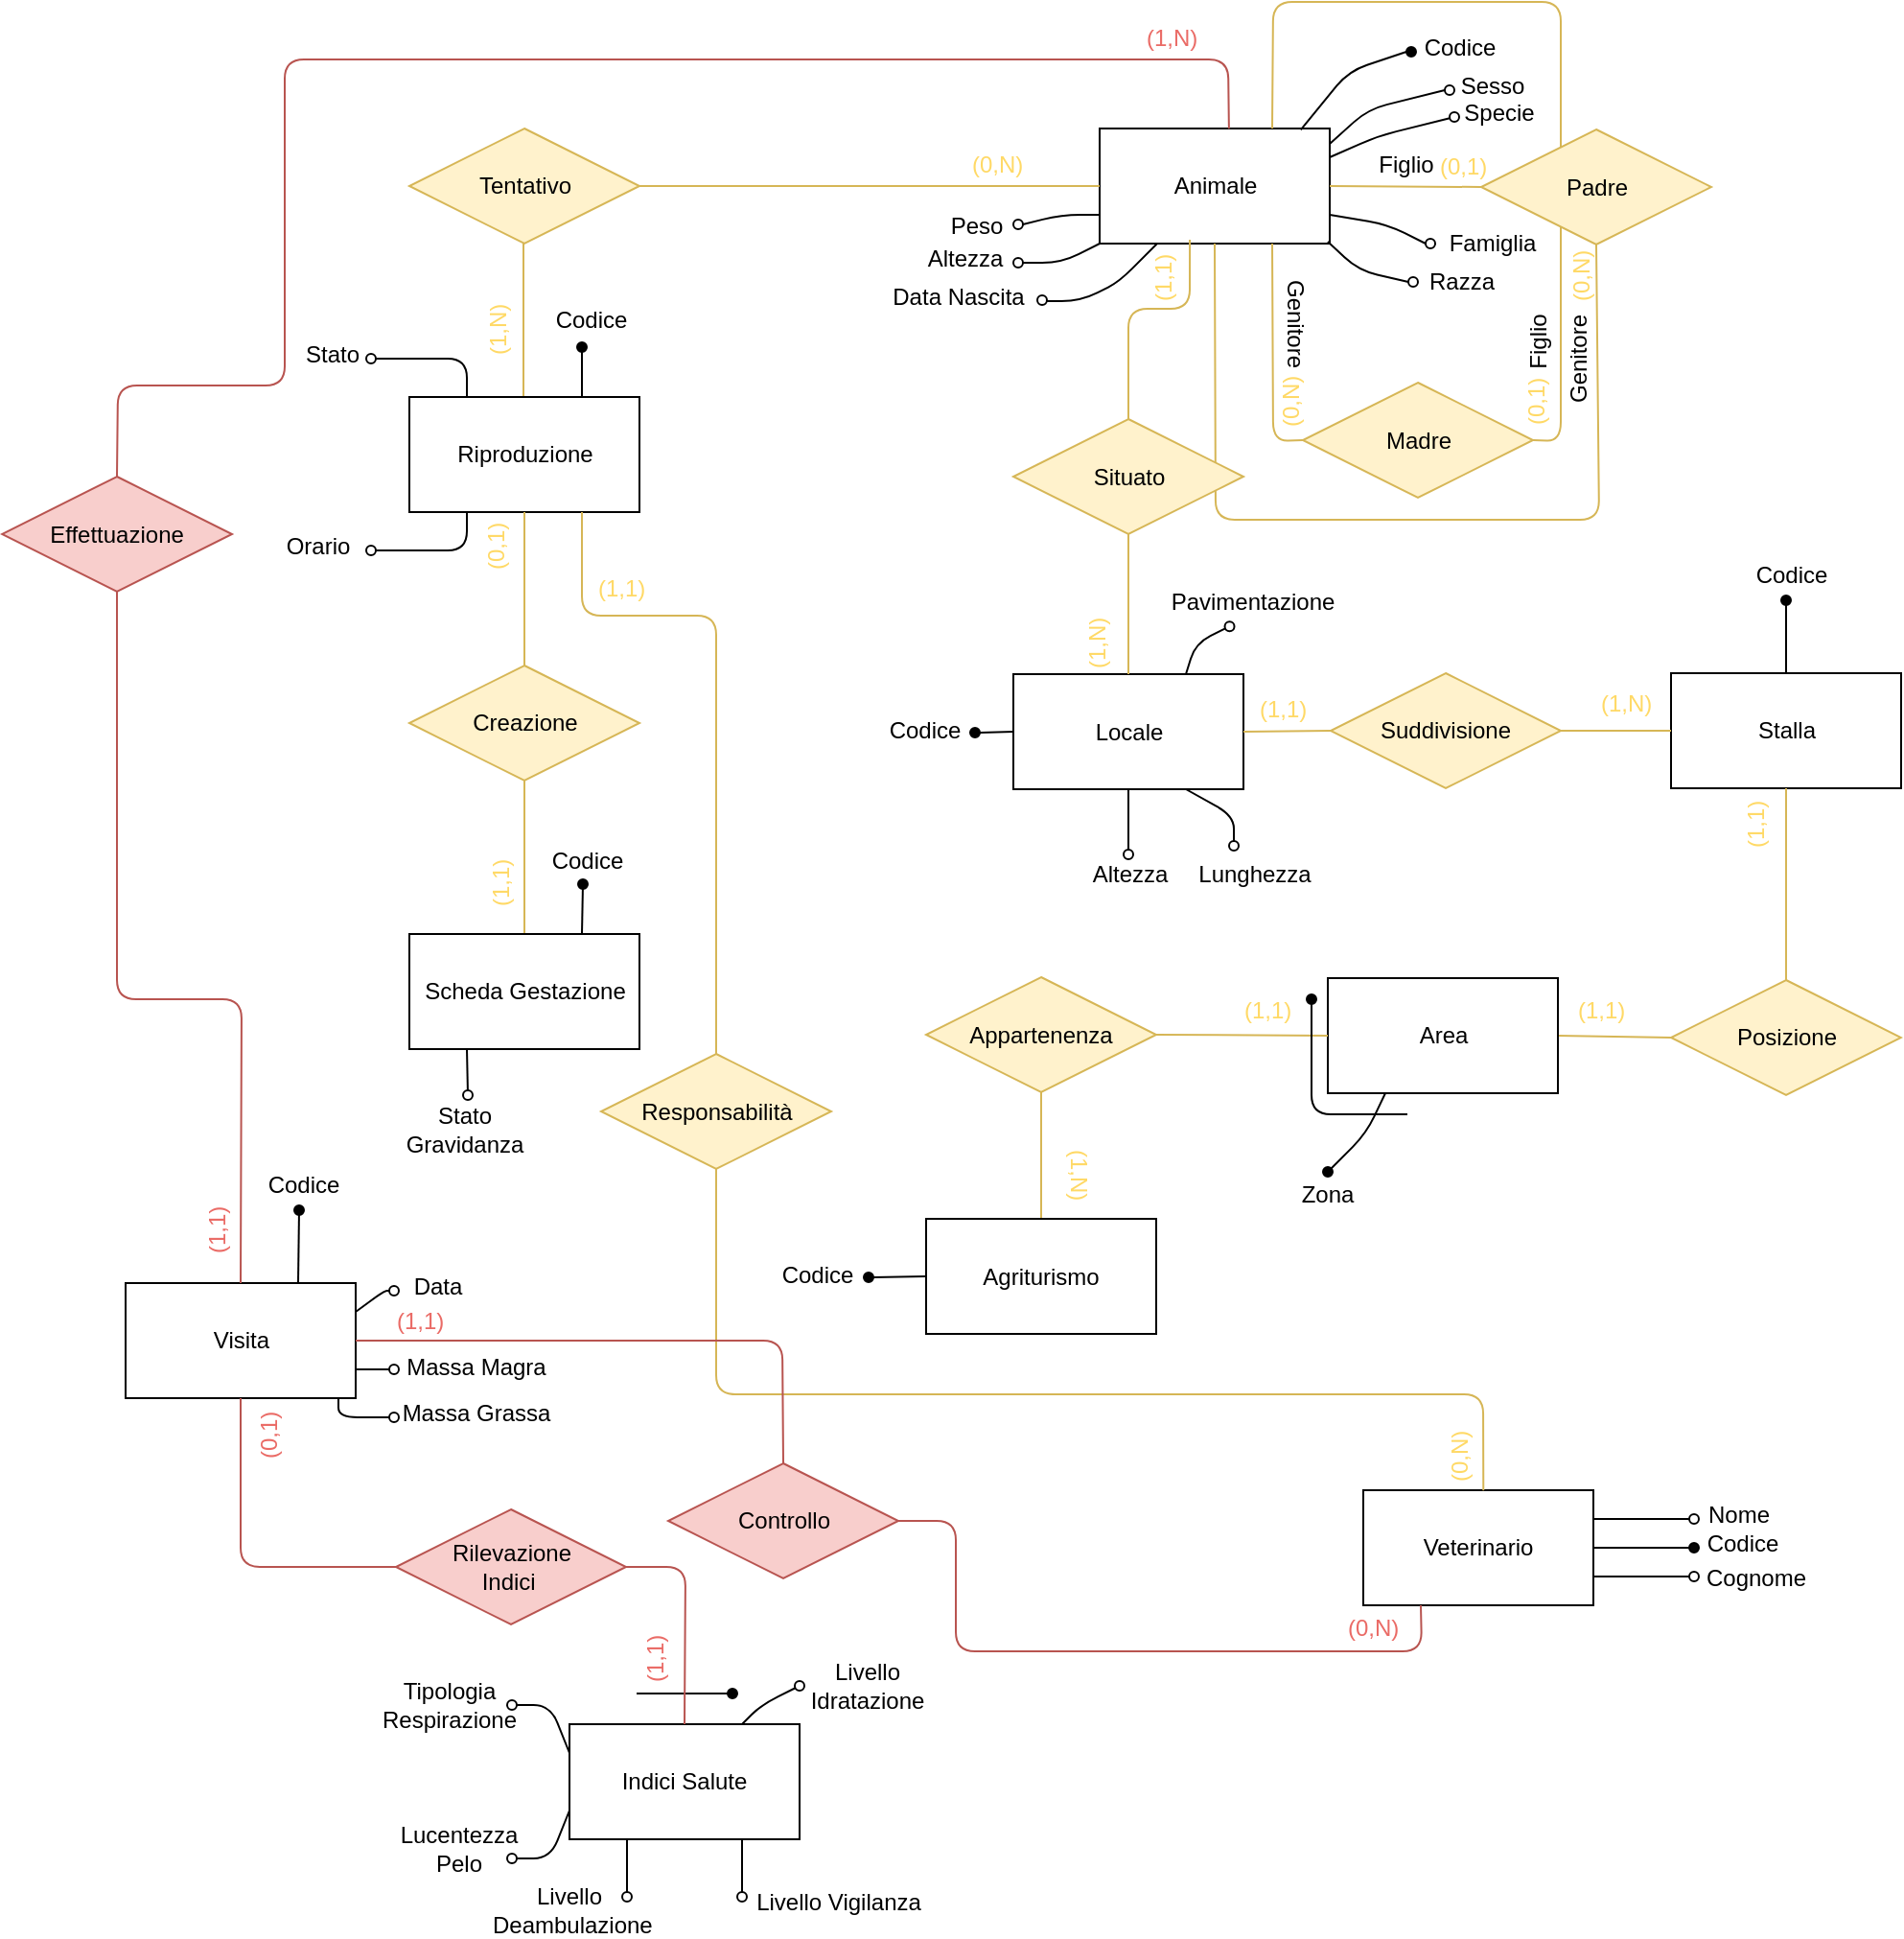 <mxfile version="12.1.0" type="device" pages="1"><diagram id="N286xA00aJkE12AmxvrS" name="Page-1"><mxGraphModel dx="689" dy="-242" grid="1" gridSize="10" guides="1" tooltips="1" connect="1" arrows="1" fold="1" page="1" pageScale="1" pageWidth="1654" pageHeight="1169" math="0" shadow="0"><root><mxCell id="0"/><mxCell id="1" parent="0"/><mxCell id="lcgIWPVXvWlQj9wDEpkj-25" value="&lt;font style=&quot;font-size: 12px&quot;&gt;Sesso&lt;/font&gt;" style="text;html=1;strokeColor=none;fillColor=none;align=center;verticalAlign=middle;whiteSpace=wrap;rounded=0;" parent="1" vertex="1"><mxGeometry x="1302" y="1234" width="45" height="20" as="geometry"/></mxCell><mxCell id="lcgIWPVXvWlQj9wDEpkj-40" value="&lt;font style=&quot;font-size: 12px&quot;&gt;Peso&lt;/font&gt;" style="text;html=1;strokeColor=none;fillColor=none;align=center;verticalAlign=middle;whiteSpace=wrap;rounded=0;" parent="1" vertex="1"><mxGeometry x="1032.5" y="1307" width="45" height="20" as="geometry"/></mxCell><mxCell id="Yu1iAKXQhkWqBQkgz5I7-1" value="Animale&lt;br&gt;" style="rounded=0;whiteSpace=wrap;html=1;" parent="1" vertex="1"><mxGeometry x="1119.5" y="1266" width="120" height="60" as="geometry"/></mxCell><mxCell id="Yu1iAKXQhkWqBQkgz5I7-13" value="" style="endArrow=none;html=1;exitX=0.392;exitY=0.967;exitDx=0;exitDy=0;fillColor=#fff2cc;strokeColor=#d6b656;entryX=0.5;entryY=0;entryDx=0;entryDy=0;exitPerimeter=0;" parent="1" source="Yu1iAKXQhkWqBQkgz5I7-1" target="Yu1iAKXQhkWqBQkgz5I7-25" edge="1"><mxGeometry width="50" height="50" relative="1" as="geometry"><mxPoint x="1239.5" y="1326" as="sourcePoint"/><mxPoint x="1319.5" y="1296" as="targetPoint"/><Array as="points"><mxPoint x="1166.5" y="1360"/><mxPoint x="1134.5" y="1360"/></Array></mxGeometry></mxCell><mxCell id="Yu1iAKXQhkWqBQkgz5I7-27" value="Locale" style="rounded=0;whiteSpace=wrap;html=1;" parent="1" vertex="1"><mxGeometry x="1074.5" y="1550.5" width="120" height="60" as="geometry"/></mxCell><mxCell id="Yu1iAKXQhkWqBQkgz5I7-79" value="" style="endArrow=none;html=1;entryX=0;entryY=0.5;entryDx=0;entryDy=0;fillColor=#fff2cc;strokeColor=#d6b656;" parent="1" target="Yu1iAKXQhkWqBQkgz5I7-1" edge="1"><mxGeometry width="50" height="50" relative="1" as="geometry"><mxPoint x="879.5" y="1296" as="sourcePoint"/><mxPoint x="1069.5" y="1266" as="targetPoint"/></mxGeometry></mxCell><mxCell id="Yu1iAKXQhkWqBQkgz5I7-80" value="Tentativo" style="rhombus;whiteSpace=wrap;html=1;strokeColor=#d6b656;fillColor=#fff2cc;" parent="1" vertex="1"><mxGeometry x="759.5" y="1266" width="120" height="60" as="geometry"/></mxCell><mxCell id="Yu1iAKXQhkWqBQkgz5I7-81" value="" style="endArrow=none;html=1;entryX=0.5;entryY=1;entryDx=0;entryDy=0;fillColor=#fff2cc;strokeColor=#d6b656;" parent="1" edge="1"><mxGeometry width="50" height="50" relative="1" as="geometry"><mxPoint x="819" y="1406" as="sourcePoint"/><mxPoint x="819" y="1326" as="targetPoint"/></mxGeometry></mxCell><mxCell id="Yu1iAKXQhkWqBQkgz5I7-82" value="Riproduzione" style="rounded=0;whiteSpace=wrap;html=1;" parent="1" vertex="1"><mxGeometry x="759.5" y="1406" width="120" height="60" as="geometry"/></mxCell><mxCell id="Yu1iAKXQhkWqBQkgz5I7-84" value="Creazione" style="rhombus;whiteSpace=wrap;html=1;strokeColor=#d6b656;fillColor=#fff2cc;" parent="1" vertex="1"><mxGeometry x="759.5" y="1546" width="120" height="60" as="geometry"/></mxCell><mxCell id="Yu1iAKXQhkWqBQkgz5I7-85" value="" style="endArrow=none;html=1;entryX=0.5;entryY=1;entryDx=0;entryDy=0;fillColor=#fff2cc;strokeColor=#d6b656;" parent="1" edge="1"><mxGeometry width="50" height="50" relative="1" as="geometry"><mxPoint x="819.5" y="1686" as="sourcePoint"/><mxPoint x="819.5" y="1606" as="targetPoint"/></mxGeometry></mxCell><mxCell id="Yu1iAKXQhkWqBQkgz5I7-86" value="Scheda Gestazione" style="rounded=0;whiteSpace=wrap;html=1;" parent="1" vertex="1"><mxGeometry x="759.5" y="1686" width="120" height="60" as="geometry"/></mxCell><mxCell id="Yu1iAKXQhkWqBQkgz5I7-117" value="Indici Salute" style="rounded=0;whiteSpace=wrap;html=1;" parent="1" vertex="1"><mxGeometry x="843" y="2098" width="120" height="60" as="geometry"/></mxCell><mxCell id="Yu1iAKXQhkWqBQkgz5I7-121" value="Visita" style="rounded=0;whiteSpace=wrap;html=1;" parent="1" vertex="1"><mxGeometry x="611.5" y="1868" width="120" height="60" as="geometry"/></mxCell><mxCell id="lcgIWPVXvWlQj9wDEpkj-18" value="" style="endArrow=none;html=1;exitX=0.874;exitY=0.011;exitDx=0;exitDy=0;exitPerimeter=0;" parent="1" source="Yu1iAKXQhkWqBQkgz5I7-1" edge="1"><mxGeometry width="50" height="50" relative="1" as="geometry"><mxPoint x="1219.5" y="1266" as="sourcePoint"/><mxPoint x="1279.5" y="1226" as="targetPoint"/><Array as="points"><mxPoint x="1249.5" y="1236"/></Array></mxGeometry></mxCell><mxCell id="lcgIWPVXvWlQj9wDEpkj-19" value="" style="ellipse;whiteSpace=wrap;html=1;aspect=fixed;fillColor=#000000;" parent="1" vertex="1"><mxGeometry x="1279.5" y="1223.5" width="5" height="5" as="geometry"/></mxCell><mxCell id="lcgIWPVXvWlQj9wDEpkj-20" value="&lt;font style=&quot;font-size: 12px&quot;&gt;Codice&lt;/font&gt;" style="text;html=1;strokeColor=none;fillColor=none;align=center;verticalAlign=middle;whiteSpace=wrap;rounded=0;" parent="1" vertex="1"><mxGeometry x="1284.5" y="1213.5" width="45" height="20" as="geometry"/></mxCell><mxCell id="lcgIWPVXvWlQj9wDEpkj-21" value="" style="endArrow=none;html=1;exitX=1;exitY=0.133;exitDx=0;exitDy=0;exitPerimeter=0;" parent="1" source="Yu1iAKXQhkWqBQkgz5I7-1" edge="1"><mxGeometry width="50" height="50" relative="1" as="geometry"><mxPoint x="1239.5" y="1286" as="sourcePoint"/><mxPoint x="1299.5" y="1246" as="targetPoint"/><Array as="points"><mxPoint x="1259.5" y="1256"/></Array></mxGeometry></mxCell><mxCell id="lcgIWPVXvWlQj9wDEpkj-22" value="" style="ellipse;whiteSpace=wrap;html=1;aspect=fixed;" parent="1" vertex="1"><mxGeometry x="1299.5" y="1243.5" width="5" height="5" as="geometry"/></mxCell><mxCell id="lcgIWPVXvWlQj9wDEpkj-26" value="" style="endArrow=none;html=1;exitX=1;exitY=0.75;exitDx=0;exitDy=0;" parent="1" source="Yu1iAKXQhkWqBQkgz5I7-1" edge="1"><mxGeometry width="50" height="50" relative="1" as="geometry"><mxPoint x="1239.5" y="1356" as="sourcePoint"/><mxPoint x="1289.5" y="1326" as="targetPoint"/><Array as="points"><mxPoint x="1269.5" y="1316"/></Array></mxGeometry></mxCell><mxCell id="lcgIWPVXvWlQj9wDEpkj-27" value="" style="ellipse;whiteSpace=wrap;html=1;aspect=fixed;" parent="1" vertex="1"><mxGeometry x="1289.5" y="1323.5" width="5" height="5" as="geometry"/></mxCell><mxCell id="lcgIWPVXvWlQj9wDEpkj-28" value="&lt;font style=&quot;font-size: 12px&quot;&gt;Famiglia&lt;/font&gt;" style="text;html=1;strokeColor=none;fillColor=none;align=center;verticalAlign=middle;whiteSpace=wrap;rounded=0;" parent="1" vertex="1"><mxGeometry x="1302" y="1316" width="45" height="20" as="geometry"/></mxCell><mxCell id="lcgIWPVXvWlQj9wDEpkj-29" value="" style="endArrow=none;html=1;exitX=0;exitY=0.5;exitDx=0;exitDy=0;" parent="1" source="omtuFhqRoq-IjV9SDQyE-6" edge="1"><mxGeometry width="50" height="50" relative="1" as="geometry"><mxPoint x="1283.0" y="1346" as="sourcePoint"/><mxPoint x="1238.5" y="1325" as="targetPoint"/><Array as="points"><mxPoint x="1254.5" y="1340"/></Array></mxGeometry></mxCell><mxCell id="lcgIWPVXvWlQj9wDEpkj-31" value="&lt;font style=&quot;font-size: 12px&quot;&gt;Razza&lt;/font&gt;" style="text;html=1;strokeColor=none;fillColor=none;align=center;verticalAlign=middle;whiteSpace=wrap;rounded=0;" parent="1" vertex="1"><mxGeometry x="1285.5" y="1335.5" width="45" height="20" as="geometry"/></mxCell><mxCell id="lcgIWPVXvWlQj9wDEpkj-32" value="" style="endArrow=none;html=1;entryX=0.25;entryY=1;entryDx=0;entryDy=0;" parent="1" target="Yu1iAKXQhkWqBQkgz5I7-1" edge="1"><mxGeometry width="50" height="50" relative="1" as="geometry"><mxPoint x="1089.5" y="1356" as="sourcePoint"/><mxPoint x="1159.5" y="1326" as="targetPoint"/><Array as="points"><mxPoint x="1109.5" y="1356"/><mxPoint x="1129.5" y="1346"/></Array></mxGeometry></mxCell><mxCell id="lcgIWPVXvWlQj9wDEpkj-33" value="" style="ellipse;whiteSpace=wrap;html=1;aspect=fixed;" parent="1" vertex="1"><mxGeometry x="1087.0" y="1353" width="5" height="5" as="geometry"/></mxCell><mxCell id="lcgIWPVXvWlQj9wDEpkj-34" value="&lt;font style=&quot;font-size: 12px&quot;&gt;Data Nascita&lt;/font&gt;" style="text;html=1;strokeColor=none;fillColor=none;align=center;verticalAlign=middle;whiteSpace=wrap;rounded=0;" parent="1" vertex="1"><mxGeometry x="1006.5" y="1344" width="78" height="20" as="geometry"/></mxCell><mxCell id="lcgIWPVXvWlQj9wDEpkj-35" value="" style="endArrow=none;html=1;" parent="1" target="Yu1iAKXQhkWqBQkgz5I7-1" edge="1"><mxGeometry width="50" height="50" relative="1" as="geometry"><mxPoint x="1079.5" y="1336" as="sourcePoint"/><mxPoint x="1139.5" y="1306" as="targetPoint"/><Array as="points"><mxPoint x="1099.5" y="1336"/></Array></mxGeometry></mxCell><mxCell id="lcgIWPVXvWlQj9wDEpkj-36" value="" style="ellipse;whiteSpace=wrap;html=1;aspect=fixed;" parent="1" vertex="1"><mxGeometry x="1074.5" y="1333.5" width="5" height="5" as="geometry"/></mxCell><mxCell id="lcgIWPVXvWlQj9wDEpkj-37" value="&lt;font style=&quot;font-size: 12px&quot;&gt;Altezza&lt;/font&gt;" style="text;html=1;strokeColor=none;fillColor=none;align=center;verticalAlign=middle;whiteSpace=wrap;rounded=0;" parent="1" vertex="1"><mxGeometry x="1027" y="1323.5" width="45" height="20" as="geometry"/></mxCell><mxCell id="lcgIWPVXvWlQj9wDEpkj-38" value="" style="endArrow=none;html=1;entryX=0;entryY=0.75;entryDx=0;entryDy=0;" parent="1" target="Yu1iAKXQhkWqBQkgz5I7-1" edge="1"><mxGeometry width="50" height="50" relative="1" as="geometry"><mxPoint x="1079.5" y="1316" as="sourcePoint"/><mxPoint x="1139.5" y="1306" as="targetPoint"/><Array as="points"><mxPoint x="1099.5" y="1311"/></Array></mxGeometry></mxCell><mxCell id="lcgIWPVXvWlQj9wDEpkj-39" value="" style="ellipse;whiteSpace=wrap;html=1;aspect=fixed;" parent="1" vertex="1"><mxGeometry x="1074.5" y="1313.5" width="5" height="5" as="geometry"/></mxCell><mxCell id="lcgIWPVXvWlQj9wDEpkj-97" value="&lt;font style=&quot;font-size: 12px&quot;&gt;Lunghezza&lt;/font&gt;" style="text;html=1;strokeColor=none;fillColor=none;align=center;verticalAlign=middle;whiteSpace=wrap;rounded=0;" parent="1" vertex="1"><mxGeometry x="1177.5" y="1644.5" width="45" height="20" as="geometry"/></mxCell><mxCell id="lcgIWPVXvWlQj9wDEpkj-100" value="&lt;font style=&quot;font-size: 12px&quot;&gt;Altezza&lt;/font&gt;" style="text;html=1;strokeColor=none;fillColor=none;align=center;verticalAlign=middle;whiteSpace=wrap;rounded=0;" parent="1" vertex="1"><mxGeometry x="1112.5" y="1645" width="45" height="20" as="geometry"/></mxCell><mxCell id="lcgIWPVXvWlQj9wDEpkj-105" value="&lt;font style=&quot;font-size: 12px&quot;&gt;Pavimentazione&lt;/font&gt;" style="text;html=1;strokeColor=none;fillColor=none;align=center;verticalAlign=middle;whiteSpace=wrap;rounded=0;" parent="1" vertex="1"><mxGeometry x="1177" y="1502.5" width="45" height="20" as="geometry"/></mxCell><mxCell id="lcgIWPVXvWlQj9wDEpkj-226" value="Veterinario" style="rounded=0;whiteSpace=wrap;html=1;fillColor=#ffffff;" parent="1" vertex="1"><mxGeometry x="1257" y="1976" width="120" height="60" as="geometry"/></mxCell><mxCell id="lcgIWPVXvWlQj9wDEpkj-235" value="" style="endArrow=none;html=1;exitX=0.75;exitY=0;exitDx=0;exitDy=0;" parent="1" source="Yu1iAKXQhkWqBQkgz5I7-82" target="3BXlwew8rNWRmBZdCPEx-1" edge="1"><mxGeometry width="50" height="50" relative="1" as="geometry"><mxPoint x="889.5" y="1566" as="sourcePoint"/><mxPoint x="849.5" y="1380" as="targetPoint"/><Array as="points"/></mxGeometry></mxCell><mxCell id="lcgIWPVXvWlQj9wDEpkj-238" value="&lt;font style=&quot;font-size: 12px&quot;&gt;Codice&lt;/font&gt;" style="text;html=1;strokeColor=none;fillColor=none;align=center;verticalAlign=middle;whiteSpace=wrap;rounded=0;" parent="1" vertex="1"><mxGeometry x="832" y="1356" width="45" height="20" as="geometry"/></mxCell><mxCell id="lcgIWPVXvWlQj9wDEpkj-240" value="" style="endArrow=none;html=1;exitX=0.25;exitY=0;exitDx=0;exitDy=0;" parent="1" source="Yu1iAKXQhkWqBQkgz5I7-82" target="lcgIWPVXvWlQj9wDEpkj-241" edge="1"><mxGeometry width="50" height="50" relative="1" as="geometry"><mxPoint x="749.5" y="1396" as="sourcePoint"/><mxPoint x="739.5" y="1386" as="targetPoint"/><Array as="points"><mxPoint x="789.5" y="1386"/></Array></mxGeometry></mxCell><mxCell id="lcgIWPVXvWlQj9wDEpkj-241" value="" style="ellipse;whiteSpace=wrap;html=1;aspect=fixed;fillColor=#ffffff;" parent="1" vertex="1"><mxGeometry x="737" y="1383.5" width="5" height="5" as="geometry"/></mxCell><mxCell id="lcgIWPVXvWlQj9wDEpkj-242" value="&lt;font style=&quot;font-size: 12px&quot;&gt;Stato&lt;/font&gt;" style="text;html=1;strokeColor=none;fillColor=none;align=center;verticalAlign=middle;whiteSpace=wrap;rounded=0;" parent="1" vertex="1"><mxGeometry x="697" y="1374" width="45" height="20" as="geometry"/></mxCell><mxCell id="lcgIWPVXvWlQj9wDEpkj-248" value="" style="endArrow=none;html=1;entryX=0.75;entryY=1;entryDx=0;entryDy=0;" parent="1" source="lcgIWPVXvWlQj9wDEpkj-249" target="Yu1iAKXQhkWqBQkgz5I7-117" edge="1"><mxGeometry width="50" height="50" relative="1" as="geometry"><mxPoint x="933" y="2188" as="sourcePoint"/><mxPoint x="963" y="2178" as="targetPoint"/></mxGeometry></mxCell><mxCell id="lcgIWPVXvWlQj9wDEpkj-249" value="" style="ellipse;whiteSpace=wrap;html=1;aspect=fixed;fillColor=#ffffff;" parent="1" vertex="1"><mxGeometry x="930.5" y="2185.5" width="5" height="5" as="geometry"/></mxCell><mxCell id="lcgIWPVXvWlQj9wDEpkj-250" value="&lt;font style=&quot;font-size: 12px&quot;&gt;Livello Vigilanza&lt;/font&gt;" style="text;html=1;strokeColor=none;fillColor=none;align=center;verticalAlign=middle;whiteSpace=wrap;rounded=0;" parent="1" vertex="1"><mxGeometry x="937" y="2180.5" width="93" height="20" as="geometry"/></mxCell><mxCell id="lcgIWPVXvWlQj9wDEpkj-251" value="" style="endArrow=none;html=1;entryX=0.25;entryY=1;entryDx=0;entryDy=0;" parent="1" source="lcgIWPVXvWlQj9wDEpkj-252" target="Yu1iAKXQhkWqBQkgz5I7-117" edge="1"><mxGeometry width="50" height="50" relative="1" as="geometry"><mxPoint x="873" y="2188" as="sourcePoint"/><mxPoint x="903" y="2158" as="targetPoint"/></mxGeometry></mxCell><mxCell id="lcgIWPVXvWlQj9wDEpkj-252" value="" style="ellipse;whiteSpace=wrap;html=1;aspect=fixed;fillColor=#ffffff;" parent="1" vertex="1"><mxGeometry x="870.5" y="2185.5" width="5" height="5" as="geometry"/></mxCell><mxCell id="lcgIWPVXvWlQj9wDEpkj-253" value="&lt;font style=&quot;font-size: 12px&quot;&gt;Livello&lt;br&gt;&amp;nbsp;Deambulazione&lt;/font&gt;" style="text;html=1;strokeColor=none;fillColor=none;align=center;verticalAlign=middle;whiteSpace=wrap;rounded=0;" parent="1" vertex="1"><mxGeometry x="778" y="2184.5" width="130" height="20" as="geometry"/></mxCell><mxCell id="lcgIWPVXvWlQj9wDEpkj-254" value="" style="endArrow=none;html=1;entryX=0;entryY=0.75;entryDx=0;entryDy=0;" parent="1" source="lcgIWPVXvWlQj9wDEpkj-256" target="Yu1iAKXQhkWqBQkgz5I7-117" edge="1"><mxGeometry width="50" height="50" relative="1" as="geometry"><mxPoint x="813" y="2168" as="sourcePoint"/><mxPoint x="823" y="2158" as="targetPoint"/><Array as="points"><mxPoint x="833" y="2168"/></Array></mxGeometry></mxCell><mxCell id="lcgIWPVXvWlQj9wDEpkj-255" value="&lt;font style=&quot;font-size: 12px&quot;&gt;Lucentezza Pelo&lt;/font&gt;" style="text;html=1;strokeColor=none;fillColor=none;align=center;verticalAlign=middle;whiteSpace=wrap;rounded=0;" parent="1" vertex="1"><mxGeometry x="763" y="2153" width="45" height="20" as="geometry"/></mxCell><mxCell id="lcgIWPVXvWlQj9wDEpkj-256" value="" style="ellipse;whiteSpace=wrap;html=1;aspect=fixed;fillColor=#ffffff;" parent="1" vertex="1"><mxGeometry x="810.5" y="2165.5" width="5" height="5" as="geometry"/></mxCell><mxCell id="lcgIWPVXvWlQj9wDEpkj-257" value="" style="endArrow=none;html=1;exitX=0;exitY=0.25;exitDx=0;exitDy=0;" parent="1" source="Yu1iAKXQhkWqBQkgz5I7-117" target="lcgIWPVXvWlQj9wDEpkj-258" edge="1"><mxGeometry width="50" height="50" relative="1" as="geometry"><mxPoint x="853" y="2108" as="sourcePoint"/><mxPoint x="813" y="2088" as="targetPoint"/><Array as="points"><mxPoint x="833" y="2088"/></Array></mxGeometry></mxCell><mxCell id="lcgIWPVXvWlQj9wDEpkj-258" value="" style="ellipse;whiteSpace=wrap;html=1;aspect=fixed;fillColor=#ffffff;" parent="1" vertex="1"><mxGeometry x="810.5" y="2085.5" width="5" height="5" as="geometry"/></mxCell><mxCell id="lcgIWPVXvWlQj9wDEpkj-259" value="&lt;font style=&quot;font-size: 12px&quot;&gt;Tipologia Respirazione&lt;/font&gt;" style="text;html=1;strokeColor=none;fillColor=none;align=center;verticalAlign=middle;whiteSpace=wrap;rounded=0;" parent="1" vertex="1"><mxGeometry x="758" y="2078" width="45" height="20" as="geometry"/></mxCell><mxCell id="lcgIWPVXvWlQj9wDEpkj-260" value="" style="endArrow=none;html=1;exitX=0.75;exitY=0;exitDx=0;exitDy=0;" parent="1" source="Yu1iAKXQhkWqBQkgz5I7-117" target="lcgIWPVXvWlQj9wDEpkj-261" edge="1"><mxGeometry width="50" height="50" relative="1" as="geometry"><mxPoint x="933" y="2098" as="sourcePoint"/><mxPoint x="963" y="2078" as="targetPoint"/><Array as="points"><mxPoint x="943" y="2088"/></Array></mxGeometry></mxCell><mxCell id="lcgIWPVXvWlQj9wDEpkj-261" value="" style="ellipse;whiteSpace=wrap;html=1;aspect=fixed;fillColor=#ffffff;" parent="1" vertex="1"><mxGeometry x="960.5" y="2075.5" width="5" height="5" as="geometry"/></mxCell><mxCell id="lcgIWPVXvWlQj9wDEpkj-262" value="&lt;font style=&quot;font-size: 12px&quot;&gt;Livello Idratazione&lt;/font&gt;" style="text;html=1;strokeColor=none;fillColor=none;align=center;verticalAlign=middle;whiteSpace=wrap;rounded=0;" parent="1" vertex="1"><mxGeometry x="975.5" y="2068" width="45" height="20" as="geometry"/></mxCell><mxCell id="Jm9o6r41oGmRNSxybvqg-266" value="" style="endArrow=none;html=1;exitX=1;exitY=0.75;exitDx=0;exitDy=0;" parent="1" source="Yu1iAKXQhkWqBQkgz5I7-121" target="Jm9o6r41oGmRNSxybvqg-270" edge="1"><mxGeometry width="50" height="50" relative="1" as="geometry"><mxPoint x="731.5" y="1958" as="sourcePoint"/><mxPoint x="751.5" y="1913" as="targetPoint"/></mxGeometry></mxCell><mxCell id="Jm9o6r41oGmRNSxybvqg-267" value="" style="endArrow=none;html=1;" parent="1" target="Jm9o6r41oGmRNSxybvqg-271" edge="1"><mxGeometry width="50" height="50" relative="1" as="geometry"><mxPoint x="722.5" y="1928" as="sourcePoint"/><mxPoint x="751.5" y="1938" as="targetPoint"/><Array as="points"><mxPoint x="722.5" y="1938"/></Array></mxGeometry></mxCell><mxCell id="Jm9o6r41oGmRNSxybvqg-270" value="" style="ellipse;whiteSpace=wrap;html=1;aspect=fixed;fillColor=none;" parent="1" vertex="1"><mxGeometry x="749" y="1910.5" width="5" height="5" as="geometry"/></mxCell><mxCell id="Jm9o6r41oGmRNSxybvqg-271" value="" style="ellipse;whiteSpace=wrap;html=1;aspect=fixed;fillColor=none;" parent="1" vertex="1"><mxGeometry x="749" y="1935.5" width="5" height="5" as="geometry"/></mxCell><mxCell id="Jm9o6r41oGmRNSxybvqg-272" value="Massa Magra" style="text;html=1;strokeColor=none;fillColor=none;align=center;verticalAlign=middle;whiteSpace=wrap;rounded=0;" parent="1" vertex="1"><mxGeometry x="756.5" y="1902" width="75" height="19" as="geometry"/></mxCell><mxCell id="Jm9o6r41oGmRNSxybvqg-273" value="Massa Grassa" style="text;html=1;strokeColor=none;fillColor=none;align=center;verticalAlign=middle;whiteSpace=wrap;rounded=0;" parent="1" vertex="1"><mxGeometry x="751" y="1925.5" width="87" height="20" as="geometry"/></mxCell><mxCell id="lZLJIxHPjuC8n5wMZLHl-8" value="(1,N)" style="text;html=1;resizable=0;points=[];autosize=1;align=left;verticalAlign=top;spacingTop=-4;rotation=-90;fontColor=#FFD966;" parent="1" vertex="1"><mxGeometry x="1098.5" y="1520" width="40" height="20" as="geometry"/></mxCell><mxCell id="lZLJIxHPjuC8n5wMZLHl-18" value="(1,1)" style="text;html=1;resizable=0;points=[];autosize=1;align=left;verticalAlign=top;spacingTop=-4;fontColor=#FFD966;rotation=-90;" parent="1" vertex="1"><mxGeometry x="1133" y="1328" width="40" height="20" as="geometry"/></mxCell><mxCell id="lZLJIxHPjuC8n5wMZLHl-28" value="" style="endArrow=none;html=1;exitX=1;exitY=0.5;exitDx=0;exitDy=0;" parent="1" source="lcgIWPVXvWlQj9wDEpkj-226" target="lZLJIxHPjuC8n5wMZLHl-29" edge="1"><mxGeometry width="50" height="50" relative="1" as="geometry"><mxPoint x="1379.5" y="2026" as="sourcePoint"/><mxPoint x="1429.5" y="2006" as="targetPoint"/></mxGeometry></mxCell><mxCell id="lZLJIxHPjuC8n5wMZLHl-29" value="" style="ellipse;whiteSpace=wrap;html=1;aspect=fixed;fillColor=#080808;" parent="1" vertex="1"><mxGeometry x="1427" y="2003.5" width="5" height="5" as="geometry"/></mxCell><mxCell id="lZLJIxHPjuC8n5wMZLHl-30" value="Codice" style="text;html=1;strokeColor=none;fillColor=none;align=center;verticalAlign=middle;whiteSpace=wrap;rounded=0;" parent="1" vertex="1"><mxGeometry x="1434.5" y="1994" width="40" height="20" as="geometry"/></mxCell><mxCell id="lZLJIxHPjuC8n5wMZLHl-31" value="" style="endArrow=none;html=1;entryX=0.75;entryY=1;entryDx=0;entryDy=0;exitX=0.522;exitY=0.002;exitDx=0;exitDy=0;exitPerimeter=0;shadow=0;fillColor=#fff2cc;strokeColor=#d6b656;" parent="1" source="lcgIWPVXvWlQj9wDEpkj-226" target="Yu1iAKXQhkWqBQkgz5I7-82" edge="1"><mxGeometry width="50" height="50" relative="1" as="geometry"><mxPoint x="849.5" y="1516" as="sourcePoint"/><mxPoint x="899.5" y="1466" as="targetPoint"/><Array as="points"><mxPoint x="1319.5" y="1926"/><mxPoint x="919.5" y="1926"/><mxPoint x="919.5" y="1520"/><mxPoint x="849.5" y="1520"/></Array></mxGeometry></mxCell><mxCell id="lZLJIxHPjuC8n5wMZLHl-34" value="Responsabilità" style="rhombus;whiteSpace=wrap;html=1;strokeColor=#d6b656;fillColor=#fff2cc;" parent="1" vertex="1"><mxGeometry x="859.5" y="1748.5" width="120" height="60" as="geometry"/></mxCell><mxCell id="lZLJIxHPjuC8n5wMZLHl-35" value="(1,1)" style="text;html=1;resizable=0;points=[];autosize=1;align=left;verticalAlign=top;spacingTop=-4;fontColor=#FFD966;" parent="1" vertex="1"><mxGeometry x="856" y="1496" width="40" height="20" as="geometry"/></mxCell><mxCell id="lZLJIxHPjuC8n5wMZLHl-36" value="(0,N)" style="text;html=1;resizable=0;points=[];autosize=1;align=left;verticalAlign=top;spacingTop=-4;rotation=-90;fontColor=#FFD966;" parent="1" vertex="1"><mxGeometry x="1287" y="1943.5" width="40" height="20" as="geometry"/></mxCell><mxCell id="lZLJIxHPjuC8n5wMZLHl-37" value="" style="endArrow=none;html=1;shadow=0;entryX=0.25;entryY=1;entryDx=0;entryDy=0;" parent="1" source="lZLJIxHPjuC8n5wMZLHl-38" target="Yu1iAKXQhkWqBQkgz5I7-82" edge="1"><mxGeometry width="50" height="50" relative="1" as="geometry"><mxPoint x="739.5" y="1486" as="sourcePoint"/><mxPoint x="779.5" y="1476" as="targetPoint"/><Array as="points"><mxPoint x="789.5" y="1486"/></Array></mxGeometry></mxCell><mxCell id="lZLJIxHPjuC8n5wMZLHl-38" value="" style="ellipse;whiteSpace=wrap;html=1;aspect=fixed;fillColor=#FFFFFF;" parent="1" vertex="1"><mxGeometry x="737" y="1483.5" width="5" height="5" as="geometry"/></mxCell><mxCell id="lZLJIxHPjuC8n5wMZLHl-39" value="Orario" style="text;html=1;strokeColor=none;fillColor=none;align=center;verticalAlign=middle;whiteSpace=wrap;rounded=0;" parent="1" vertex="1"><mxGeometry x="691.5" y="1474" width="40" height="20" as="geometry"/></mxCell><mxCell id="lZLJIxHPjuC8n5wMZLHl-41" value="(0,1)" style="text;html=1;resizable=0;points=[];autosize=1;align=left;verticalAlign=top;spacingTop=-4;rotation=-90;fontColor=#FFD966;" parent="1" vertex="1"><mxGeometry x="784.5" y="1468.5" width="40" height="20" as="geometry"/></mxCell><mxCell id="lZLJIxHPjuC8n5wMZLHl-42" value="(1,1)" style="text;html=1;resizable=0;points=[];autosize=1;align=left;verticalAlign=top;spacingTop=-4;rotation=-90;fontColor=#FFD966;" parent="1" vertex="1"><mxGeometry x="787" y="1643.5" width="40" height="20" as="geometry"/></mxCell><mxCell id="lZLJIxHPjuC8n5wMZLHl-49" value="" style="endArrow=none;html=1;shadow=0;entryX=0.75;entryY=0;entryDx=0;entryDy=0;" parent="1" source="TTOHtm4p72OMW3x5unoR-2" edge="1" target="Yu1iAKXQhkWqBQkgz5I7-86"><mxGeometry width="50" height="50" relative="1" as="geometry"><mxPoint x="850" y="1660" as="sourcePoint"/><mxPoint x="844.5" y="1676" as="targetPoint"/><Array as="points"/></mxGeometry></mxCell><mxCell id="lZLJIxHPjuC8n5wMZLHl-79" value="" style="endArrow=none;html=1;shadow=0;fillColor=#f8cecc;strokeColor=#b85450;entryX=1;entryY=0.5;entryDx=0;entryDy=0;exitX=0.25;exitY=1;exitDx=0;exitDy=0;" parent="1" source="lcgIWPVXvWlQj9wDEpkj-226" target="lZLJIxHPjuC8n5wMZLHl-80" edge="1"><mxGeometry width="50" height="50" relative="1" as="geometry"><mxPoint x="1274.5" y="2060" as="sourcePoint"/><mxPoint x="884.5" y="2021" as="targetPoint"/><Array as="points"><mxPoint x="1287.5" y="2060"/><mxPoint x="1044.5" y="2060"/><mxPoint x="1044.5" y="1992"/></Array></mxGeometry></mxCell><mxCell id="lZLJIxHPjuC8n5wMZLHl-80" value="Controllo" style="rhombus;whiteSpace=wrap;html=1;strokeColor=#b85450;fillColor=#f8cecc;" parent="1" vertex="1"><mxGeometry x="894.5" y="1962" width="120" height="60" as="geometry"/></mxCell><mxCell id="lZLJIxHPjuC8n5wMZLHl-81" value="&lt;font color=&quot;#ea6b66&quot;&gt;(0,N)&lt;/font&gt;" style="text;html=1;resizable=0;points=[];autosize=1;align=left;verticalAlign=top;spacingTop=-4;fontColor=#FFD966;" parent="1" vertex="1"><mxGeometry x="1247" y="2038" width="40" height="20" as="geometry"/></mxCell><mxCell id="lZLJIxHPjuC8n5wMZLHl-115" value="" style="endArrow=none;html=1;shadow=0;exitX=1;exitY=0.75;exitDx=0;exitDy=0;" parent="1" source="lcgIWPVXvWlQj9wDEpkj-226" target="lZLJIxHPjuC8n5wMZLHl-116" edge="1"><mxGeometry width="50" height="50" relative="1" as="geometry"><mxPoint x="1399.5" y="2066" as="sourcePoint"/><mxPoint x="1429.5" y="2021" as="targetPoint"/></mxGeometry></mxCell><mxCell id="lZLJIxHPjuC8n5wMZLHl-116" value="" style="ellipse;whiteSpace=wrap;html=1;aspect=fixed;fillColor=#FFFFFF;" parent="1" vertex="1"><mxGeometry x="1427" y="2018.5" width="5" height="5" as="geometry"/></mxCell><mxCell id="lZLJIxHPjuC8n5wMZLHl-117" value="" style="endArrow=none;html=1;shadow=0;exitX=1;exitY=0.25;exitDx=0;exitDy=0;" parent="1" source="lcgIWPVXvWlQj9wDEpkj-226" target="lZLJIxHPjuC8n5wMZLHl-118" edge="1"><mxGeometry width="50" height="50" relative="1" as="geometry"><mxPoint x="1399.5" y="1996" as="sourcePoint"/><mxPoint x="1429.5" y="1991" as="targetPoint"/></mxGeometry></mxCell><mxCell id="lZLJIxHPjuC8n5wMZLHl-118" value="" style="ellipse;whiteSpace=wrap;html=1;aspect=fixed;fillColor=#FFFFFF;" parent="1" vertex="1"><mxGeometry x="1427" y="1988.5" width="5" height="5" as="geometry"/></mxCell><mxCell id="lZLJIxHPjuC8n5wMZLHl-119" value="Nome" style="text;html=1;strokeColor=none;fillColor=none;align=center;verticalAlign=middle;whiteSpace=wrap;rounded=0;" parent="1" vertex="1"><mxGeometry x="1432.5" y="1978.5" width="40" height="20" as="geometry"/></mxCell><mxCell id="lZLJIxHPjuC8n5wMZLHl-120" value="Cognome" style="text;html=1;strokeColor=none;fillColor=none;align=center;verticalAlign=middle;whiteSpace=wrap;rounded=0;" parent="1" vertex="1"><mxGeometry x="1441.5" y="2012" width="40" height="20" as="geometry"/></mxCell><mxCell id="yNUDIn1CMJoVuC1vM4s3-59" value="(1,1)" style="text;html=1;resizable=0;points=[];autosize=1;align=left;verticalAlign=top;spacingTop=-4;fontColor=#EA6B66;rotation=-90;" parent="1" vertex="1"><mxGeometry x="868" y="2048" width="40" height="20" as="geometry"/></mxCell><mxCell id="omtuFhqRoq-IjV9SDQyE-6" value="" style="ellipse;whiteSpace=wrap;html=1;aspect=fixed;" parent="1" vertex="1"><mxGeometry x="1280.5" y="1343.5" width="5" height="5" as="geometry"/></mxCell><mxCell id="JzuWFVAyy9Z4bs7OOG_I-1" value="Rilevazione&lt;br&gt;Indici&amp;nbsp;" style="rhombus;whiteSpace=wrap;html=1;fillColor=#f8cecc;strokeColor=#b85450;" parent="1" vertex="1"><mxGeometry x="752.5" y="1986" width="120" height="60" as="geometry"/></mxCell><mxCell id="vs4maBZ8G91ySKU5T5zI-7" value="" style="endArrow=none;html=1;fontColor=#FFE599;" parent="1" edge="1"><mxGeometry width="50" height="50" relative="1" as="geometry"><mxPoint x="727.268" y="1861.232" as="sourcePoint"/><mxPoint x="726.5" y="1862" as="targetPoint"/></mxGeometry></mxCell><mxCell id="F0x9JlqKPNzdVyH3BNtC-2" value="(0,1)" style="text;html=1;resizable=0;points=[];autosize=1;align=left;verticalAlign=top;spacingTop=-4;fontColor=#EA6B66;rotation=-90;" parent="1" vertex="1"><mxGeometry x="666.5" y="1932" width="40" height="20" as="geometry"/></mxCell><mxCell id="zom-mO-vnvJxJidYGtsn-19" value="" style="endArrow=none;html=1;exitX=1;exitY=0.25;exitDx=0;exitDy=0;" parent="1" source="Yu1iAKXQhkWqBQkgz5I7-121" target="TTOHtm4p72OMW3x5unoR-4" edge="1"><mxGeometry width="50" height="50" relative="1" as="geometry"><mxPoint x="766.5" y="2002" as="sourcePoint"/><mxPoint x="751.5" y="1872" as="targetPoint"/><Array as="points"><mxPoint x="746.5" y="1872"/></Array></mxGeometry></mxCell><mxCell id="zom-mO-vnvJxJidYGtsn-21" value="&lt;font style=&quot;font-size: 12px&quot;&gt;Data&lt;/font&gt;" style="text;html=1;strokeColor=none;fillColor=none;align=center;verticalAlign=middle;whiteSpace=wrap;rounded=0;" parent="1" vertex="1"><mxGeometry x="752" y="1859.5" width="45" height="20" as="geometry"/></mxCell><mxCell id="zom-mO-vnvJxJidYGtsn-26" value="" style="endArrow=none;html=1;entryX=0.75;entryY=1;entryDx=0;entryDy=0;" parent="1" source="ys6saGCv-fsRy2vQqjfo-3" target="Yu1iAKXQhkWqBQkgz5I7-27" edge="1"><mxGeometry width="50" height="50" relative="1" as="geometry"><mxPoint x="1189.5" y="1640" as="sourcePoint"/><mxPoint x="1269.5" y="1634.5" as="targetPoint"/><Array as="points"><mxPoint x="1189.5" y="1624.5"/></Array></mxGeometry></mxCell><mxCell id="zom-mO-vnvJxJidYGtsn-29" value="" style="endArrow=none;html=1;entryX=0.5;entryY=1;entryDx=0;entryDy=0;" parent="1" source="zom-mO-vnvJxJidYGtsn-31" target="Yu1iAKXQhkWqBQkgz5I7-27" edge="1"><mxGeometry width="50" height="50" relative="1" as="geometry"><mxPoint x="1134.5" y="1644.5" as="sourcePoint"/><mxPoint x="1149.5" y="1624.5" as="targetPoint"/></mxGeometry></mxCell><mxCell id="zom-mO-vnvJxJidYGtsn-31" value="" style="ellipse;whiteSpace=wrap;html=1;aspect=fixed;" parent="1" vertex="1"><mxGeometry x="1132" y="1642" width="5" height="5" as="geometry"/></mxCell><mxCell id="zom-mO-vnvJxJidYGtsn-38" value="" style="endArrow=none;html=1;exitX=0.75;exitY=0;exitDx=0;exitDy=0;" parent="1" source="Yu1iAKXQhkWqBQkgz5I7-27" target="ys6saGCv-fsRy2vQqjfo-4" edge="1"><mxGeometry width="50" height="50" relative="1" as="geometry"><mxPoint x="1139.5" y="1534.5" as="sourcePoint"/><mxPoint x="1187.264" y="1525.618" as="targetPoint"/><Array as="points"><mxPoint x="1169.5" y="1534.5"/></Array></mxGeometry></mxCell><mxCell id="zom-mO-vnvJxJidYGtsn-54" value="" style="endArrow=none;html=1;" parent="1" target="zom-mO-vnvJxJidYGtsn-55" edge="1"><mxGeometry width="50" height="50" relative="1" as="geometry"><mxPoint x="878" y="2082" as="sourcePoint"/><mxPoint x="928" y="2082" as="targetPoint"/><Array as="points"><mxPoint x="906.5" y="2082"/></Array></mxGeometry></mxCell><mxCell id="zom-mO-vnvJxJidYGtsn-55" value="" style="ellipse;whiteSpace=wrap;html=1;aspect=fixed;fillColor=#000000;" parent="1" vertex="1"><mxGeometry x="925.5" y="2079.5" width="5" height="5" as="geometry"/></mxCell><mxCell id="MNsvfE5wqvFTbIhlGk70-1" value="" style="endArrow=none;html=1;exitX=0.562;exitY=0.002;exitDx=0;exitDy=0;fillColor=#f8cecc;strokeColor=#b85450;entryX=0.5;entryY=0;entryDx=0;entryDy=0;exitPerimeter=0;" parent="1" source="Yu1iAKXQhkWqBQkgz5I7-1" target="MNsvfE5wqvFTbIhlGk70-2" edge="1"><mxGeometry width="50" height="50" relative="1" as="geometry"><mxPoint x="1134.5" y="1170" as="sourcePoint"/><mxPoint x="344.5" y="1400" as="targetPoint"/><Array as="points"><mxPoint x="1186.5" y="1230"/><mxPoint x="694.5" y="1230"/><mxPoint x="694.5" y="1310"/><mxPoint x="694.5" y="1400"/><mxPoint x="607.5" y="1400"/></Array></mxGeometry></mxCell><mxCell id="MNsvfE5wqvFTbIhlGk70-2" value="Effettuazione" style="rhombus;whiteSpace=wrap;html=1;fillColor=#f8cecc;strokeColor=#b85450;" parent="1" vertex="1"><mxGeometry x="547" y="1447.5" width="120" height="60" as="geometry"/></mxCell><mxCell id="ftS6O4IgEgXjCVKSJ3L7-1" value="" style="endArrow=none;html=1;exitX=0.5;exitY=0;exitDx=0;exitDy=0;entryX=1;entryY=0.5;entryDx=0;entryDy=0;fillColor=#f8cecc;strokeColor=#b85450;" parent="1" source="lZLJIxHPjuC8n5wMZLHl-80" target="Yu1iAKXQhkWqBQkgz5I7-121" edge="1"><mxGeometry width="50" height="50" relative="1" as="geometry"><mxPoint x="946.5" y="1913" as="sourcePoint"/><mxPoint x="686.5" y="1822" as="targetPoint"/><Array as="points"><mxPoint x="954" y="1898"/><mxPoint x="796.5" y="1898"/></Array></mxGeometry></mxCell><mxCell id="ftS6O4IgEgXjCVKSJ3L7-5" value="(1,1)" style="text;html=1;resizable=0;points=[];autosize=1;align=left;verticalAlign=top;spacingTop=-4;fontColor=#EA6B66;rotation=-90;" parent="1" vertex="1"><mxGeometry x="639" y="1824.5" width="40" height="20" as="geometry"/></mxCell><mxCell id="ftS6O4IgEgXjCVKSJ3L7-6" value="(1,1)" style="text;html=1;resizable=0;points=[];autosize=1;align=left;verticalAlign=top;spacingTop=-4;fontColor=#EA6B66;rotation=0;" parent="1" vertex="1"><mxGeometry x="751" y="1878" width="40" height="20" as="geometry"/></mxCell><mxCell id="zprK0xYPh_TUJw2VT4Uq-1" value="(1,N)" style="text;html=1;resizable=0;points=[];autosize=1;align=left;verticalAlign=top;spacingTop=-4;fontColor=#EA6B66;rotation=0;" parent="1" vertex="1"><mxGeometry x="1142" y="1208.5" width="40" height="20" as="geometry"/></mxCell><mxCell id="UE9CxzMOJA1RZGY1Fx2O-69" value="" style="endArrow=none;html=1;entryX=0.5;entryY=1;entryDx=0;entryDy=0;exitX=0;exitY=0.5;exitDx=0;exitDy=0;fillColor=#f8cecc;strokeColor=#b85450;" parent="1" source="JzuWFVAyy9Z4bs7OOG_I-1" target="Yu1iAKXQhkWqBQkgz5I7-121" edge="1"><mxGeometry width="50" height="50" relative="1" as="geometry"><mxPoint x="656.5" y="2062" as="sourcePoint"/><mxPoint x="706.5" y="2012" as="targetPoint"/><Array as="points"><mxPoint x="671.5" y="2016"/></Array></mxGeometry></mxCell><mxCell id="UE9CxzMOJA1RZGY1Fx2O-70" value="" style="endArrow=none;html=1;entryX=1;entryY=0.5;entryDx=0;entryDy=0;exitX=0.5;exitY=0;exitDx=0;exitDy=0;fillColor=#f8cecc;strokeColor=#b85450;" parent="1" source="Yu1iAKXQhkWqBQkgz5I7-117" target="JzuWFVAyy9Z4bs7OOG_I-1" edge="1"><mxGeometry width="50" height="50" relative="1" as="geometry"><mxPoint x="666.5" y="2172" as="sourcePoint"/><mxPoint x="716.5" y="2122" as="targetPoint"/><Array as="points"><mxPoint x="903.5" y="2016"/></Array></mxGeometry></mxCell><mxCell id="1iHg9NwbfmoomTsqQBr0-1" value="" style="endArrow=none;html=1;exitX=1;exitY=0.25;exitDx=0;exitDy=0;" parent="1" source="Yu1iAKXQhkWqBQkgz5I7-1" target="1iHg9NwbfmoomTsqQBr0-2" edge="1"><mxGeometry width="50" height="50" relative="1" as="geometry"><mxPoint x="1354.5" y="1280" as="sourcePoint"/><mxPoint x="1304.5" y="1260" as="targetPoint"/><Array as="points"><mxPoint x="1264.5" y="1270"/></Array></mxGeometry></mxCell><mxCell id="1iHg9NwbfmoomTsqQBr0-2" value="" style="ellipse;whiteSpace=wrap;html=1;aspect=fixed;" parent="1" vertex="1"><mxGeometry x="1302" y="1257.5" width="5" height="5" as="geometry"/></mxCell><mxCell id="1iHg9NwbfmoomTsqQBr0-3" value="Specie" style="text;html=1;strokeColor=none;fillColor=none;align=center;verticalAlign=middle;whiteSpace=wrap;rounded=0;" parent="1" vertex="1"><mxGeometry x="1308" y="1247.5" width="40" height="20" as="geometry"/></mxCell><mxCell id="3BXlwew8rNWRmBZdCPEx-1" value="" style="ellipse;whiteSpace=wrap;html=1;aspect=fixed;fillColor=#000000;" parent="1" vertex="1"><mxGeometry x="847" y="1377.5" width="5" height="5" as="geometry"/></mxCell><mxCell id="3BXlwew8rNWRmBZdCPEx-41" value="(0,N)" style="text;html=1;resizable=0;points=[];autosize=1;align=left;verticalAlign=top;spacingTop=-4;rotation=0;fontColor=#FFD966;" parent="1" vertex="1"><mxGeometry x="1050.5" y="1275" width="40" height="20" as="geometry"/></mxCell><mxCell id="3BXlwew8rNWRmBZdCPEx-42" value="(1,N)" style="text;html=1;resizable=0;points=[];autosize=1;align=left;verticalAlign=top;spacingTop=-4;rotation=-90;fontColor=#FFD966;" parent="1" vertex="1"><mxGeometry x="786" y="1356" width="40" height="20" as="geometry"/></mxCell><mxCell id="6Cwr4UDI_wUvZgzKM4ei-11" value="" style="endArrow=none;html=1;shadow=0;entryX=0.5;entryY=1;entryDx=0;entryDy=0;exitX=0.5;exitY=0;exitDx=0;exitDy=0;fillColor=#fff2cc;strokeColor=#d6b656;" parent="1" source="Yu1iAKXQhkWqBQkgz5I7-84" target="Yu1iAKXQhkWqBQkgz5I7-82" edge="1"><mxGeometry width="50" height="50" relative="1" as="geometry"><mxPoint x="784.5" y="1560" as="sourcePoint"/><mxPoint x="834.5" y="1510" as="targetPoint"/></mxGeometry></mxCell><mxCell id="ys6saGCv-fsRy2vQqjfo-3" value="" style="ellipse;whiteSpace=wrap;html=1;aspect=fixed;" parent="1" vertex="1"><mxGeometry x="1187" y="1637.5" width="5" height="5" as="geometry"/></mxCell><mxCell id="ys6saGCv-fsRy2vQqjfo-4" value="" style="ellipse;whiteSpace=wrap;html=1;aspect=fixed;" parent="1" vertex="1"><mxGeometry x="1184.764" y="1523.118" width="5" height="5" as="geometry"/></mxCell><mxCell id="ys6saGCv-fsRy2vQqjfo-5" value="" style="endArrow=none;html=1;entryX=0;entryY=0.5;entryDx=0;entryDy=0;" parent="1" source="ys6saGCv-fsRy2vQqjfo-6" target="Yu1iAKXQhkWqBQkgz5I7-27" edge="1"><mxGeometry width="50" height="50" relative="1" as="geometry"><mxPoint x="1054.5" y="1581" as="sourcePoint"/><mxPoint x="1094.5" y="1654" as="targetPoint"/></mxGeometry></mxCell><mxCell id="ys6saGCv-fsRy2vQqjfo-6" value="" style="ellipse;whiteSpace=wrap;html=1;aspect=fixed;fillColor=#000000;" parent="1" vertex="1"><mxGeometry x="1052" y="1578.5" width="5" height="5" as="geometry"/></mxCell><mxCell id="ys6saGCv-fsRy2vQqjfo-7" value="&lt;font style=&quot;font-size: 12px&quot;&gt;Codice&lt;/font&gt;" style="text;html=1;strokeColor=none;fillColor=none;align=center;verticalAlign=middle;whiteSpace=wrap;rounded=0;" parent="1" vertex="1"><mxGeometry x="1005.5" y="1570" width="45" height="20" as="geometry"/></mxCell><mxCell id="ys6saGCv-fsRy2vQqjfo-12" value="" style="endArrow=none;html=1;entryX=0.5;entryY=1;entryDx=0;entryDy=0;exitX=0.5;exitY=0;exitDx=0;exitDy=0;fillColor=#f8cecc;strokeColor=#b85450;" parent="1" source="Yu1iAKXQhkWqBQkgz5I7-121" target="MNsvfE5wqvFTbIhlGk70-2" edge="1"><mxGeometry width="50" height="50" relative="1" as="geometry"><mxPoint x="574.5" y="1630" as="sourcePoint"/><mxPoint x="624.5" y="1580" as="targetPoint"/><Array as="points"><mxPoint x="672" y="1720"/><mxPoint x="607" y="1720"/></Array></mxGeometry></mxCell><mxCell id="0um-F7AV-dCFUdBApMYZ-1" value="" style="endArrow=none;html=1;entryX=0.25;entryY=1;entryDx=0;entryDy=0;" parent="1" source="0um-F7AV-dCFUdBApMYZ-2" target="Yu1iAKXQhkWqBQkgz5I7-86" edge="1"><mxGeometry width="50" height="50" relative="1" as="geometry"><mxPoint x="790" y="1770" as="sourcePoint"/><mxPoint x="840" y="1780" as="targetPoint"/></mxGeometry></mxCell><mxCell id="0um-F7AV-dCFUdBApMYZ-2" value="" style="ellipse;whiteSpace=wrap;html=1;aspect=fixed;" parent="1" vertex="1"><mxGeometry x="787.5" y="1767.5" width="5" height="5" as="geometry"/></mxCell><mxCell id="0um-F7AV-dCFUdBApMYZ-3" value="&lt;font style=&quot;font-size: 12px&quot;&gt;Stato&lt;br&gt;Gravidanza&lt;br&gt;&lt;/font&gt;" style="text;html=1;strokeColor=none;fillColor=none;align=center;verticalAlign=middle;whiteSpace=wrap;rounded=0;" parent="1" vertex="1"><mxGeometry x="766" y="1778" width="45" height="20" as="geometry"/></mxCell><mxCell id="0um-F7AV-dCFUdBApMYZ-4" value="" style="endArrow=none;html=1;entryX=0.5;entryY=1;entryDx=0;entryDy=0;exitX=0.5;exitY=0;exitDx=0;exitDy=0;fillColor=#fff2cc;strokeColor=#d6b656;" parent="1" source="Yu1iAKXQhkWqBQkgz5I7-27" target="Yu1iAKXQhkWqBQkgz5I7-25" edge="1"><mxGeometry width="50" height="50" relative="1" as="geometry"><mxPoint x="1300" y="1460" as="sourcePoint"/><mxPoint x="1350" y="1410" as="targetPoint"/></mxGeometry></mxCell><mxCell id="0um-F7AV-dCFUdBApMYZ-5" value="" style="endArrow=none;html=1;exitX=1;exitY=0.5;exitDx=0;exitDy=0;entryX=0;entryY=0.5;entryDx=0;entryDy=0;fillColor=#fff2cc;strokeColor=#d6b656;" parent="1" source="Yu1iAKXQhkWqBQkgz5I7-27" target="0um-F7AV-dCFUdBApMYZ-6" edge="1"><mxGeometry width="50" height="50" relative="1" as="geometry"><mxPoint x="1290" y="1660" as="sourcePoint"/><mxPoint x="1240" y="1581" as="targetPoint"/></mxGeometry></mxCell><mxCell id="0um-F7AV-dCFUdBApMYZ-6" value="Suddivisione" style="rhombus;whiteSpace=wrap;html=1;fillColor=#fff2cc;strokeColor=#d6b656;" parent="1" vertex="1"><mxGeometry x="1240" y="1550" width="120" height="60" as="geometry"/></mxCell><mxCell id="0um-F7AV-dCFUdBApMYZ-8" value="Stalla" style="rounded=0;whiteSpace=wrap;html=1;" parent="1" vertex="1"><mxGeometry x="1417.5" y="1550" width="120" height="60" as="geometry"/></mxCell><mxCell id="0um-F7AV-dCFUdBApMYZ-9" value="" style="endArrow=none;html=1;entryX=0.5;entryY=1;entryDx=0;entryDy=0;exitX=0.5;exitY=0;exitDx=0;exitDy=0;fillColor=#fff2cc;strokeColor=#d6b656;" parent="1" source="0um-F7AV-dCFUdBApMYZ-10" target="0um-F7AV-dCFUdBApMYZ-8" edge="1"><mxGeometry width="50" height="50" relative="1" as="geometry"><mxPoint x="1477.5" y="1664" as="sourcePoint"/><mxPoint x="1415.5" y="1704" as="targetPoint"/></mxGeometry></mxCell><mxCell id="0um-F7AV-dCFUdBApMYZ-10" value="Posizione" style="rhombus;whiteSpace=wrap;html=1;fillColor=#fff2cc;strokeColor=#d6b656;" parent="1" vertex="1"><mxGeometry x="1417.5" y="1710" width="120" height="60" as="geometry"/></mxCell><mxCell id="0um-F7AV-dCFUdBApMYZ-11" value="" style="endArrow=none;html=1;entryX=0;entryY=0.5;entryDx=0;entryDy=0;exitX=1;exitY=0.5;exitDx=0;exitDy=0;fillColor=#fff2cc;strokeColor=#d6b656;" parent="1" source="0um-F7AV-dCFUdBApMYZ-12" target="0um-F7AV-dCFUdBApMYZ-10" edge="1"><mxGeometry width="50" height="50" relative="1" as="geometry"><mxPoint x="1297" y="1738.5" as="sourcePoint"/><mxPoint x="1295" y="1748.5" as="targetPoint"/></mxGeometry></mxCell><mxCell id="0um-F7AV-dCFUdBApMYZ-12" value="Area" style="rounded=0;whiteSpace=wrap;html=1;" parent="1" vertex="1"><mxGeometry x="1238.5" y="1709" width="120" height="60" as="geometry"/></mxCell><mxCell id="0um-F7AV-dCFUdBApMYZ-13" value="" style="endArrow=none;html=1;entryX=0;entryY=0.5;entryDx=0;entryDy=0;exitX=1;exitY=0.5;exitDx=0;exitDy=0;fillColor=#fff2cc;strokeColor=#d6b656;" parent="1" source="0um-F7AV-dCFUdBApMYZ-14" target="0um-F7AV-dCFUdBApMYZ-12" edge="1"><mxGeometry width="50" height="50" relative="1" as="geometry"><mxPoint x="1470" y="1640" as="sourcePoint"/><mxPoint x="1500" y="1620" as="targetPoint"/></mxGeometry></mxCell><mxCell id="0um-F7AV-dCFUdBApMYZ-14" value="Appartenenza" style="rhombus;whiteSpace=wrap;html=1;fillColor=#fff2cc;strokeColor=#d6b656;" parent="1" vertex="1"><mxGeometry x="1029" y="1708.5" width="120" height="60" as="geometry"/></mxCell><mxCell id="0um-F7AV-dCFUdBApMYZ-15" value="" style="endArrow=none;html=1;entryX=0.5;entryY=1;entryDx=0;entryDy=0;exitX=0.5;exitY=0;exitDx=0;exitDy=0;fillColor=#fff2cc;strokeColor=#d6b656;" parent="1" source="0um-F7AV-dCFUdBApMYZ-16" target="0um-F7AV-dCFUdBApMYZ-14" edge="1"><mxGeometry width="50" height="50" relative="1" as="geometry"><mxPoint x="1089" y="1732" as="sourcePoint"/><mxPoint x="1069" y="1742" as="targetPoint"/></mxGeometry></mxCell><mxCell id="0um-F7AV-dCFUdBApMYZ-16" value="Agriturismo" style="rounded=0;whiteSpace=wrap;html=1;" parent="1" vertex="1"><mxGeometry x="1029" y="1834.5" width="120" height="60" as="geometry"/></mxCell><mxCell id="0um-F7AV-dCFUdBApMYZ-17" value="Madre" style="rhombus;whiteSpace=wrap;html=1;fillColor=#fff2cc;strokeColor=#d6b656;" parent="1" vertex="1"><mxGeometry x="1225.5" y="1398.5" width="120" height="60" as="geometry"/></mxCell><mxCell id="0um-F7AV-dCFUdBApMYZ-19" value="" style="endArrow=none;html=1;exitX=1;exitY=0.5;exitDx=0;exitDy=0;entryX=0;entryY=0.5;entryDx=0;entryDy=0;fillColor=#fff2cc;strokeColor=#d6b656;" parent="1" source="Yu1iAKXQhkWqBQkgz5I7-1" target="0um-F7AV-dCFUdBApMYZ-18" edge="1"><mxGeometry width="50" height="50" relative="1" as="geometry"><mxPoint x="1200" y="1400" as="sourcePoint"/><mxPoint x="1250" y="1350" as="targetPoint"/></mxGeometry></mxCell><mxCell id="0um-F7AV-dCFUdBApMYZ-20" value="" style="endArrow=none;html=1;entryX=0.5;entryY=1;entryDx=0;entryDy=0;fillColor=#fff2cc;strokeColor=#d6b656;exitX=0.5;exitY=1;exitDx=0;exitDy=0;" parent="1" source="Yu1iAKXQhkWqBQkgz5I7-1" target="0um-F7AV-dCFUdBApMYZ-18" edge="1"><mxGeometry width="50" height="50" relative="1" as="geometry"><mxPoint x="1160" y="1400" as="sourcePoint"/><mxPoint x="1350" y="1440" as="targetPoint"/><Array as="points"><mxPoint x="1180" y="1470"/><mxPoint x="1380" y="1470"/></Array></mxGeometry></mxCell><mxCell id="0um-F7AV-dCFUdBApMYZ-21" value="" style="endArrow=none;html=1;entryX=0.75;entryY=1;entryDx=0;entryDy=0;exitX=0;exitY=0.5;exitDx=0;exitDy=0;fillColor=#fff2cc;strokeColor=#d6b656;" parent="1" source="0um-F7AV-dCFUdBApMYZ-17" target="Yu1iAKXQhkWqBQkgz5I7-1" edge="1"><mxGeometry width="50" height="50" relative="1" as="geometry"><mxPoint x="1160" y="1420" as="sourcePoint"/><mxPoint x="1210" y="1370" as="targetPoint"/><Array as="points"><mxPoint x="1210" y="1429"/></Array></mxGeometry></mxCell><mxCell id="0um-F7AV-dCFUdBApMYZ-23" value="" style="endArrow=none;html=1;exitX=1;exitY=0.5;exitDx=0;exitDy=0;entryX=0.75;entryY=0;entryDx=0;entryDy=0;fillColor=#fff2cc;strokeColor=#d6b656;" parent="1" source="0um-F7AV-dCFUdBApMYZ-17" target="Yu1iAKXQhkWqBQkgz5I7-1" edge="1"><mxGeometry width="50" height="50" relative="1" as="geometry"><mxPoint x="1320" y="1420" as="sourcePoint"/><mxPoint x="1210" y="1200" as="targetPoint"/><Array as="points"><mxPoint x="1360" y="1429"/><mxPoint x="1360" y="1200"/><mxPoint x="1210" y="1200"/></Array></mxGeometry></mxCell><mxCell id="0um-F7AV-dCFUdBApMYZ-18" value="Padre" style="rhombus;whiteSpace=wrap;html=1;fillColor=#fff2cc;strokeColor=#d6b656;" parent="1" vertex="1"><mxGeometry x="1318.5" y="1266.5" width="120" height="60" as="geometry"/></mxCell><mxCell id="Yu1iAKXQhkWqBQkgz5I7-25" value="Situato" style="rhombus;whiteSpace=wrap;html=1;fillColor=#fff2cc;strokeColor=#d6b656;" parent="1" vertex="1"><mxGeometry x="1074.5" y="1417.5" width="120" height="60" as="geometry"/></mxCell><mxCell id="0um-F7AV-dCFUdBApMYZ-24" value="&lt;font style=&quot;font-size: 12px&quot;&gt;Figlio&lt;/font&gt;" style="text;html=1;strokeColor=none;fillColor=none;align=center;verticalAlign=middle;whiteSpace=wrap;rounded=0;rotation=-90;" parent="1" vertex="1"><mxGeometry x="1325.5" y="1367.5" width="45" height="20" as="geometry"/></mxCell><mxCell id="0um-F7AV-dCFUdBApMYZ-27" value="&lt;font style=&quot;font-size: 12px&quot;&gt;Figlio&lt;/font&gt;" style="text;html=1;strokeColor=none;fillColor=none;align=center;verticalAlign=middle;whiteSpace=wrap;rounded=0;rotation=0;" parent="1" vertex="1"><mxGeometry x="1256.5" y="1275" width="45" height="20" as="geometry"/></mxCell><mxCell id="0um-F7AV-dCFUdBApMYZ-28" value="&lt;font style=&quot;font-size: 12px&quot;&gt;Genitore&lt;/font&gt;" style="text;html=1;strokeColor=none;fillColor=none;align=center;verticalAlign=middle;whiteSpace=wrap;rounded=0;rotation=-90;" parent="1" vertex="1"><mxGeometry x="1347" y="1376" width="45" height="20" as="geometry"/></mxCell><mxCell id="0um-F7AV-dCFUdBApMYZ-29" value="&lt;font style=&quot;font-size: 12px&quot;&gt;Genitore&lt;/font&gt;" style="text;html=1;strokeColor=none;fillColor=none;align=center;verticalAlign=middle;whiteSpace=wrap;rounded=0;rotation=90;" parent="1" vertex="1"><mxGeometry x="1199" y="1358" width="45" height="20" as="geometry"/></mxCell><mxCell id="0um-F7AV-dCFUdBApMYZ-30" value="(0,N)" style="text;html=1;resizable=0;points=[];autosize=1;align=left;verticalAlign=top;spacingTop=-4;rotation=-90;fontColor=#FFD966;" parent="1" vertex="1"><mxGeometry x="1199.5" y="1394" width="40" height="20" as="geometry"/></mxCell><mxCell id="0um-F7AV-dCFUdBApMYZ-31" value="(0,N)" style="text;html=1;resizable=0;points=[];autosize=1;align=left;verticalAlign=top;spacingTop=-4;rotation=-90;fontColor=#FFD966;" parent="1" vertex="1"><mxGeometry x="1350.5" y="1328.5" width="40" height="20" as="geometry"/></mxCell><mxCell id="0um-F7AV-dCFUdBApMYZ-32" value="(0,1)" style="text;html=1;resizable=0;points=[];autosize=1;align=left;verticalAlign=top;spacingTop=-4;rotation=-90;fontColor=#FFD966;" parent="1" vertex="1"><mxGeometry x="1327" y="1392.5" width="40" height="20" as="geometry"/></mxCell><mxCell id="0um-F7AV-dCFUdBApMYZ-34" value="(0,1)" style="text;html=1;resizable=0;points=[];autosize=1;align=left;verticalAlign=top;spacingTop=-4;rotation=0;fontColor=#FFD966;" parent="1" vertex="1"><mxGeometry x="1294.5" y="1276" width="40" height="20" as="geometry"/></mxCell><mxCell id="0um-F7AV-dCFUdBApMYZ-35" value="(1,1)" style="text;html=1;resizable=0;points=[];autosize=1;align=left;verticalAlign=top;spacingTop=-4;fontColor=#FFD966;rotation=0;" parent="1" vertex="1"><mxGeometry x="1200.5" y="1558.5" width="40" height="20" as="geometry"/></mxCell><mxCell id="0um-F7AV-dCFUdBApMYZ-36" value="(1,N)" style="text;html=1;resizable=0;points=[];autosize=1;align=left;verticalAlign=top;spacingTop=-4;rotation=0;fontColor=#FFD966;" parent="1" vertex="1"><mxGeometry x="1378.5" y="1556" width="40" height="20" as="geometry"/></mxCell><mxCell id="0um-F7AV-dCFUdBApMYZ-37" value="(1,1)" style="text;html=1;resizable=0;points=[];autosize=1;align=left;verticalAlign=top;spacingTop=-4;fontColor=#FFD966;rotation=-90;" parent="1" vertex="1"><mxGeometry x="1441.5" y="1613.5" width="40" height="20" as="geometry"/></mxCell><mxCell id="0um-F7AV-dCFUdBApMYZ-38" value="(1,1)" style="text;html=1;resizable=0;points=[];autosize=1;align=left;verticalAlign=top;spacingTop=-4;fontColor=#FFD966;rotation=0;" parent="1" vertex="1"><mxGeometry x="1367" y="1716" width="40" height="20" as="geometry"/></mxCell><mxCell id="0um-F7AV-dCFUdBApMYZ-39" value="(1,1)" style="text;html=1;resizable=0;points=[];autosize=1;align=left;verticalAlign=top;spacingTop=-4;fontColor=#FFD966;rotation=0;" parent="1" vertex="1"><mxGeometry x="1192.5" y="1716" width="40" height="20" as="geometry"/></mxCell><mxCell id="0um-F7AV-dCFUdBApMYZ-40" value="(1,N)" style="text;html=1;resizable=0;points=[];autosize=1;align=left;verticalAlign=top;spacingTop=-4;fontColor=#FFD966;rotation=90;" parent="1" vertex="1"><mxGeometry x="1089" y="1806.5" width="40" height="20" as="geometry"/></mxCell><mxCell id="0um-F7AV-dCFUdBApMYZ-41" value="" style="endArrow=none;html=1;entryX=0.25;entryY=1;entryDx=0;entryDy=0;" parent="1" source="0um-F7AV-dCFUdBApMYZ-42" target="0um-F7AV-dCFUdBApMYZ-12" edge="1"><mxGeometry width="50" height="50" relative="1" as="geometry"><mxPoint x="1238.5" y="1810" as="sourcePoint"/><mxPoint x="1208.5" y="1790" as="targetPoint"/><Array as="points"><mxPoint x="1258.5" y="1790"/></Array></mxGeometry></mxCell><mxCell id="0um-F7AV-dCFUdBApMYZ-42" value="" style="ellipse;whiteSpace=wrap;html=1;aspect=fixed;fillColor=#000000;" parent="1" vertex="1"><mxGeometry x="1236" y="1807.5" width="5" height="5" as="geometry"/></mxCell><mxCell id="0um-F7AV-dCFUdBApMYZ-43" value="&lt;font style=&quot;font-size: 12px&quot;&gt;Zona&lt;/font&gt;" style="text;html=1;strokeColor=none;fillColor=none;align=center;verticalAlign=middle;whiteSpace=wrap;rounded=0;" parent="1" vertex="1"><mxGeometry x="1215.5" y="1812" width="45" height="20" as="geometry"/></mxCell><mxCell id="0um-F7AV-dCFUdBApMYZ-44" value="" style="endArrow=none;html=1;" parent="1" source="0um-F7AV-dCFUdBApMYZ-58" edge="1"><mxGeometry width="50" height="50" relative="1" as="geometry"><mxPoint x="1230" y="1720" as="sourcePoint"/><mxPoint x="1280" y="1780" as="targetPoint"/><Array as="points"><mxPoint x="1230" y="1780"/></Array></mxGeometry></mxCell><mxCell id="0um-F7AV-dCFUdBApMYZ-46" value="" style="endArrow=none;html=1;exitX=0;exitY=0.5;exitDx=0;exitDy=0;" parent="1" source="0um-F7AV-dCFUdBApMYZ-16" target="0um-F7AV-dCFUdBApMYZ-47" edge="1"><mxGeometry width="50" height="50" relative="1" as="geometry"><mxPoint x="949" y="1832" as="sourcePoint"/><mxPoint x="999" y="1865" as="targetPoint"/></mxGeometry></mxCell><mxCell id="0um-F7AV-dCFUdBApMYZ-47" value="" style="ellipse;whiteSpace=wrap;html=1;aspect=fixed;fillColor=#000000;" parent="1" vertex="1"><mxGeometry x="996.5" y="1862.5" width="5" height="5" as="geometry"/></mxCell><mxCell id="0um-F7AV-dCFUdBApMYZ-48" value="&lt;font style=&quot;font-size: 12px&quot;&gt;Codice&lt;/font&gt;" style="text;html=1;strokeColor=none;fillColor=none;align=center;verticalAlign=middle;whiteSpace=wrap;rounded=0;" parent="1" vertex="1"><mxGeometry x="950" y="1854" width="45" height="20" as="geometry"/></mxCell><mxCell id="0um-F7AV-dCFUdBApMYZ-51" value="" style="endArrow=none;html=1;exitX=0.5;exitY=0;exitDx=0;exitDy=0;" parent="1" source="0um-F7AV-dCFUdBApMYZ-8" target="0um-F7AV-dCFUdBApMYZ-52" edge="1"><mxGeometry width="50" height="50" relative="1" as="geometry"><mxPoint x="1447.5" y="1512" as="sourcePoint"/><mxPoint x="1477.5" y="1512" as="targetPoint"/></mxGeometry></mxCell><mxCell id="0um-F7AV-dCFUdBApMYZ-52" value="" style="ellipse;whiteSpace=wrap;html=1;aspect=fixed;fillColor=#000000;" parent="1" vertex="1"><mxGeometry x="1475" y="1509.5" width="5" height="5" as="geometry"/></mxCell><mxCell id="0um-F7AV-dCFUdBApMYZ-53" value="&lt;font style=&quot;font-size: 12px&quot;&gt;Codice&lt;/font&gt;" style="text;html=1;strokeColor=none;fillColor=none;align=center;verticalAlign=middle;whiteSpace=wrap;rounded=0;" parent="1" vertex="1"><mxGeometry x="1457.5" y="1489" width="45" height="20" as="geometry"/></mxCell><mxCell id="0um-F7AV-dCFUdBApMYZ-58" value="" style="ellipse;whiteSpace=wrap;html=1;aspect=fixed;fillColor=#000000;" parent="1" vertex="1"><mxGeometry x="1227.5" y="1717.5" width="5" height="5" as="geometry"/></mxCell><mxCell id="0um-F7AV-dCFUdBApMYZ-59" value="" style="endArrow=none;html=1;exitX=1;exitY=0.5;exitDx=0;exitDy=0;entryX=0;entryY=0.5;entryDx=0;entryDy=0;fillColor=#fff2cc;strokeColor=#d6b656;" parent="1" source="0um-F7AV-dCFUdBApMYZ-6" target="0um-F7AV-dCFUdBApMYZ-8" edge="1"><mxGeometry width="50" height="50" relative="1" as="geometry"><mxPoint x="1330" y="1660" as="sourcePoint"/><mxPoint x="1380" y="1610" as="targetPoint"/></mxGeometry></mxCell><mxCell id="TTOHtm4p72OMW3x5unoR-2" value="" style="ellipse;whiteSpace=wrap;html=1;aspect=fixed;fillColor=#000000;" vertex="1" parent="1"><mxGeometry x="847.5" y="1657.5" width="5" height="5" as="geometry"/></mxCell><mxCell id="TTOHtm4p72OMW3x5unoR-3" value="&lt;font style=&quot;font-size: 12px&quot;&gt;Codice&lt;/font&gt;" style="text;html=1;strokeColor=none;fillColor=none;align=center;verticalAlign=middle;whiteSpace=wrap;rounded=0;" vertex="1" parent="1"><mxGeometry x="830" y="1638" width="45" height="20" as="geometry"/></mxCell><mxCell id="TTOHtm4p72OMW3x5unoR-4" value="" style="ellipse;whiteSpace=wrap;html=1;aspect=fixed;" vertex="1" parent="1"><mxGeometry x="749.0" y="1869.5" width="5" height="5" as="geometry"/></mxCell><mxCell id="TTOHtm4p72OMW3x5unoR-5" value="" style="endArrow=none;html=1;exitX=0.75;exitY=0;exitDx=0;exitDy=0;" edge="1" parent="1" source="Yu1iAKXQhkWqBQkgz5I7-121" target="TTOHtm4p72OMW3x5unoR-6"><mxGeometry width="50" height="50" relative="1" as="geometry"><mxPoint x="690" y="1870" as="sourcePoint"/><mxPoint x="702" y="1830" as="targetPoint"/></mxGeometry></mxCell><mxCell id="TTOHtm4p72OMW3x5unoR-6" value="" style="ellipse;whiteSpace=wrap;html=1;aspect=fixed;fillColor=#000000;" vertex="1" parent="1"><mxGeometry x="699.5" y="1827.5" width="5" height="5" as="geometry"/></mxCell><mxCell id="TTOHtm4p72OMW3x5unoR-7" value="&lt;font style=&quot;font-size: 12px&quot;&gt;Codice&lt;/font&gt;" style="text;html=1;strokeColor=none;fillColor=none;align=center;verticalAlign=middle;whiteSpace=wrap;rounded=0;" vertex="1" parent="1"><mxGeometry x="682" y="1807" width="45" height="20" as="geometry"/></mxCell></root></mxGraphModel></diagram></mxfile>